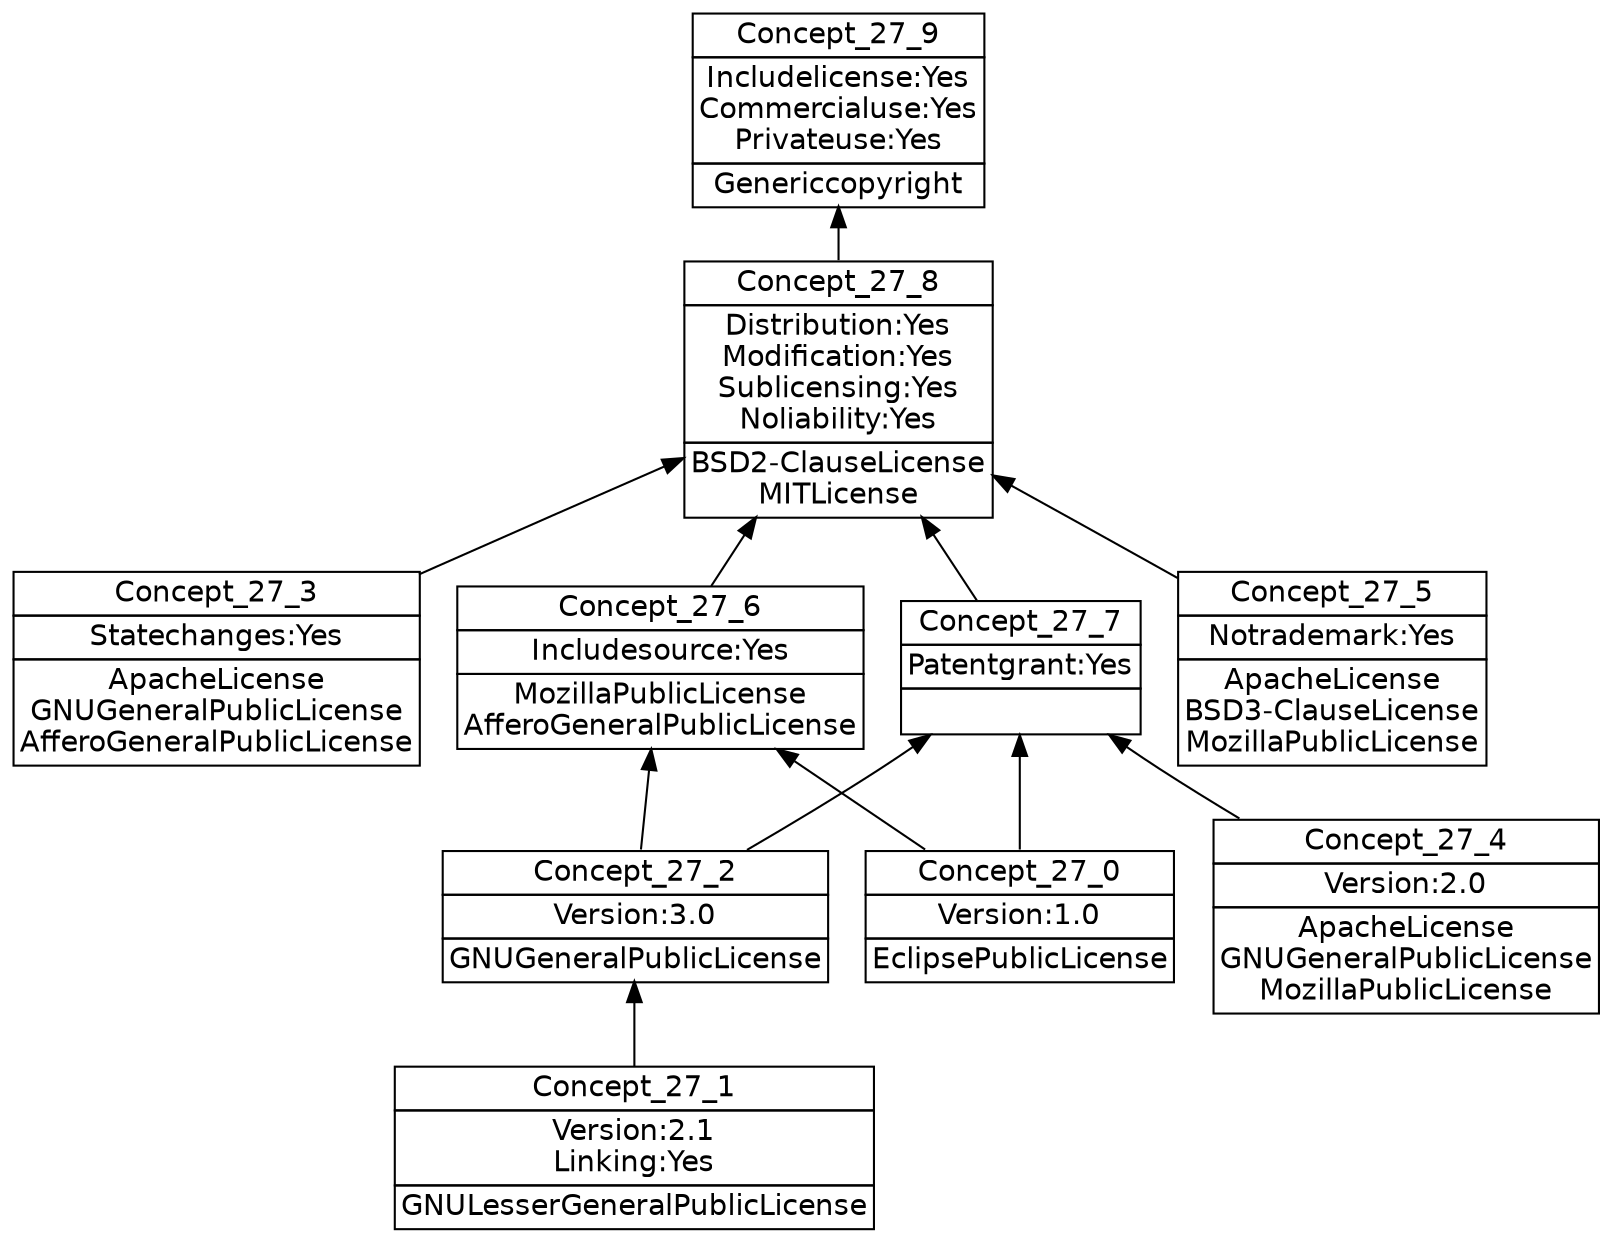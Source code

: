 digraph G { 
	rankdir=BT;
	margin=0;
	node [margin="0.03,0.03",fontname="DejaVu Sans"];
	ranksep=0.3;
	nodesep=0.2;
//graph[label="name:27,concept number:10,object number:12,attribute number:16"
1 [shape=none,label=<<table border="0" cellborder="1" cellspacing="0" port="p"><tr><td>Concept_27_0</td></tr><tr><td>Version:1.0<br/></td></tr><tr><td>EclipsePublicLicense<br/></td></tr></table>>];
2 [shape=none,label=<<table border="0" cellborder="1" cellspacing="0" port="p"><tr><td>Concept_27_1</td></tr><tr><td>Version:2.1<br/>Linking:Yes<br/></td></tr><tr><td>GNULesserGeneralPublicLicense<br/></td></tr></table>>];
0 [shape=none,label=<<table border="0" cellborder="1" cellspacing="0" port="p"><tr><td>Concept_27_2</td></tr><tr><td>Version:3.0<br/></td></tr><tr><td>GNUGeneralPublicLicense<br/></td></tr></table>>];
3 [shape=none,label=<<table border="0" cellborder="1" cellspacing="0" port="p"><tr><td>Concept_27_4</td></tr><tr><td>Version:2.0<br/></td></tr><tr><td>ApacheLicense<br/>GNUGeneralPublicLicense<br/>MozillaPublicLicense<br/></td></tr></table>>];
6 [shape=none,label=<<table border="0" cellborder="1" cellspacing="0" port="p"><tr><td>Concept_27_3</td></tr><tr><td>Statechanges:Yes<br/></td></tr><tr><td>ApacheLicense<br/>GNUGeneralPublicLicense<br/>AfferoGeneralPublicLicense<br/></td></tr></table>>];
5 [shape=none,label=<<table border="0" cellborder="1" cellspacing="0" port="p"><tr><td>Concept_27_6</td></tr><tr><td>Includesource:Yes<br/></td></tr><tr><td>MozillaPublicLicense<br/>AfferoGeneralPublicLicense<br/></td></tr></table>>];
8 [shape=none,label=<<table border="0" cellborder="1" cellspacing="0" port="p"><tr><td>Concept_27_7</td></tr><tr><td>Patentgrant:Yes<br/></td></tr><tr><td><br/></td></tr></table>>];
7 [shape=none,label=<<table border="0" cellborder="1" cellspacing="0" port="p"><tr><td>Concept_27_8</td></tr><tr><td>Distribution:Yes<br/>Modification:Yes<br/>Sublicensing:Yes<br/>Noliability:Yes<br/></td></tr><tr><td>BSD2-ClauseLicense<br/>MITLicense<br/></td></tr></table>>];
4 [shape=none,label=<<table border="0" cellborder="1" cellspacing="0" port="p"><tr><td>Concept_27_9</td></tr><tr><td>Includelicense:Yes<br/>Commercialuse:Yes<br/>Privateuse:Yes<br/></td></tr><tr><td>Genericcopyright<br/></td></tr></table>>];
9 [shape=none,label=<<table border="0" cellborder="1" cellspacing="0" port="p"><tr><td>Concept_27_5</td></tr><tr><td>Notrademark:Yes<br/></td></tr><tr><td>ApacheLicense<br/>BSD3-ClauseLicense<br/>MozillaPublicLicense<br/></td></tr></table>>];
	2:p -> 0:p
	1:p -> 5:p
	0:p -> 5:p
	1:p -> 8:p
	0:p -> 8:p
	3:p -> 8:p
	8:p -> 7:p
	6:p -> 7:p
	9:p -> 7:p
	5:p -> 7:p
	7:p -> 4:p
}